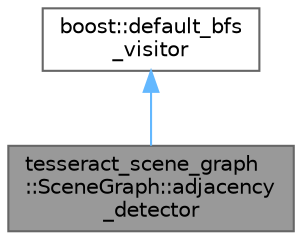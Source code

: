 digraph "tesseract_scene_graph::SceneGraph::adjacency_detector"
{
 // LATEX_PDF_SIZE
  bgcolor="transparent";
  edge [fontname=Helvetica,fontsize=10,labelfontname=Helvetica,labelfontsize=10];
  node [fontname=Helvetica,fontsize=10,shape=box,height=0.2,width=0.4];
  Node1 [label="tesseract_scene_graph\l::SceneGraph::adjacency\l_detector",height=0.2,width=0.4,color="gray40", fillcolor="grey60", style="filled", fontcolor="black",tooltip=" "];
  Node2 -> Node1 [dir="back",color="steelblue1",style="solid"];
  Node2 [label="boost::default_bfs\l_visitor",height=0.2,width=0.4,color="gray40", fillcolor="white", style="filled",tooltip=" "];
}
